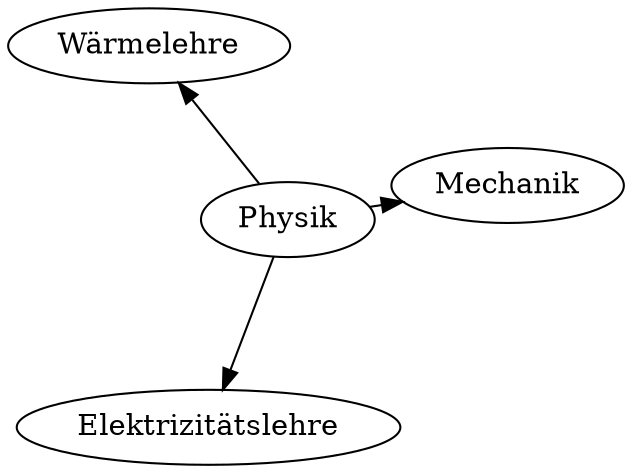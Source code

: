 digraph G {
  layout = neato;
  overlap = false;
  Physik -> Mechanik;
  Physik -> Elektrizitätslehre;
  Physik -> Wärmelehre;

}
